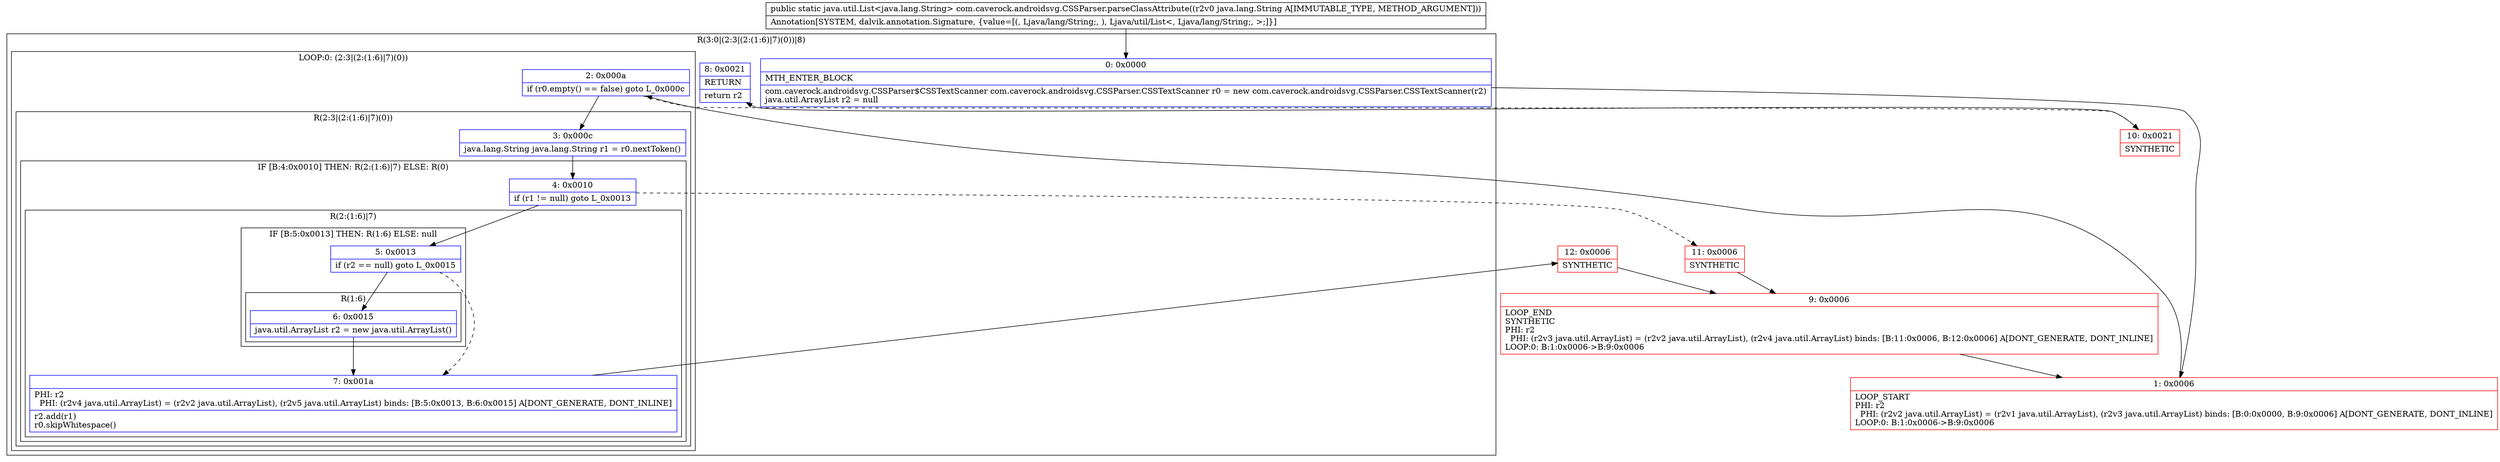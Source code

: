 digraph "CFG forcom.caverock.androidsvg.CSSParser.parseClassAttribute(Ljava\/lang\/String;)Ljava\/util\/List;" {
subgraph cluster_Region_2124741051 {
label = "R(3:0|(2:3|(2:(1:6)|7)(0))|8)";
node [shape=record,color=blue];
Node_0 [shape=record,label="{0\:\ 0x0000|MTH_ENTER_BLOCK\l|com.caverock.androidsvg.CSSParser$CSSTextScanner com.caverock.androidsvg.CSSParser.CSSTextScanner r0 = new com.caverock.androidsvg.CSSParser.CSSTextScanner(r2)\ljava.util.ArrayList r2 = null\l}"];
subgraph cluster_LoopRegion_1286610083 {
label = "LOOP:0: (2:3|(2:(1:6)|7)(0))";
node [shape=record,color=blue];
Node_2 [shape=record,label="{2\:\ 0x000a|if (r0.empty() == false) goto L_0x000c\l}"];
subgraph cluster_Region_1943604573 {
label = "R(2:3|(2:(1:6)|7)(0))";
node [shape=record,color=blue];
Node_3 [shape=record,label="{3\:\ 0x000c|java.lang.String java.lang.String r1 = r0.nextToken()\l}"];
subgraph cluster_IfRegion_951705311 {
label = "IF [B:4:0x0010] THEN: R(2:(1:6)|7) ELSE: R(0)";
node [shape=record,color=blue];
Node_4 [shape=record,label="{4\:\ 0x0010|if (r1 != null) goto L_0x0013\l}"];
subgraph cluster_Region_379095562 {
label = "R(2:(1:6)|7)";
node [shape=record,color=blue];
subgraph cluster_IfRegion_53577729 {
label = "IF [B:5:0x0013] THEN: R(1:6) ELSE: null";
node [shape=record,color=blue];
Node_5 [shape=record,label="{5\:\ 0x0013|if (r2 == null) goto L_0x0015\l}"];
subgraph cluster_Region_1328074819 {
label = "R(1:6)";
node [shape=record,color=blue];
Node_6 [shape=record,label="{6\:\ 0x0015|java.util.ArrayList r2 = new java.util.ArrayList()\l}"];
}
}
Node_7 [shape=record,label="{7\:\ 0x001a|PHI: r2 \l  PHI: (r2v4 java.util.ArrayList) = (r2v2 java.util.ArrayList), (r2v5 java.util.ArrayList) binds: [B:5:0x0013, B:6:0x0015] A[DONT_GENERATE, DONT_INLINE]\l|r2.add(r1)\lr0.skipWhitespace()\l}"];
}
subgraph cluster_Region_1453587704 {
label = "R(0)";
node [shape=record,color=blue];
}
}
}
}
Node_8 [shape=record,label="{8\:\ 0x0021|RETURN\l|return r2\l}"];
}
Node_1 [shape=record,color=red,label="{1\:\ 0x0006|LOOP_START\lPHI: r2 \l  PHI: (r2v2 java.util.ArrayList) = (r2v1 java.util.ArrayList), (r2v3 java.util.ArrayList) binds: [B:0:0x0000, B:9:0x0006] A[DONT_GENERATE, DONT_INLINE]\lLOOP:0: B:1:0x0006\-\>B:9:0x0006\l}"];
Node_9 [shape=record,color=red,label="{9\:\ 0x0006|LOOP_END\lSYNTHETIC\lPHI: r2 \l  PHI: (r2v3 java.util.ArrayList) = (r2v2 java.util.ArrayList), (r2v4 java.util.ArrayList) binds: [B:11:0x0006, B:12:0x0006] A[DONT_GENERATE, DONT_INLINE]\lLOOP:0: B:1:0x0006\-\>B:9:0x0006\l}"];
Node_10 [shape=record,color=red,label="{10\:\ 0x0021|SYNTHETIC\l}"];
Node_11 [shape=record,color=red,label="{11\:\ 0x0006|SYNTHETIC\l}"];
Node_12 [shape=record,color=red,label="{12\:\ 0x0006|SYNTHETIC\l}"];
MethodNode[shape=record,label="{public static java.util.List\<java.lang.String\> com.caverock.androidsvg.CSSParser.parseClassAttribute((r2v0 java.lang.String A[IMMUTABLE_TYPE, METHOD_ARGUMENT]))  | Annotation[SYSTEM, dalvik.annotation.Signature, \{value=[(, Ljava\/lang\/String;, ), Ljava\/util\/List\<, Ljava\/lang\/String;, \>;]\}]\l}"];
MethodNode -> Node_0;
Node_0 -> Node_1;
Node_2 -> Node_3;
Node_2 -> Node_10[style=dashed];
Node_3 -> Node_4;
Node_4 -> Node_5;
Node_4 -> Node_11[style=dashed];
Node_5 -> Node_6;
Node_5 -> Node_7[style=dashed];
Node_6 -> Node_7;
Node_7 -> Node_12;
Node_1 -> Node_2;
Node_9 -> Node_1;
Node_10 -> Node_8;
Node_11 -> Node_9;
Node_12 -> Node_9;
}

